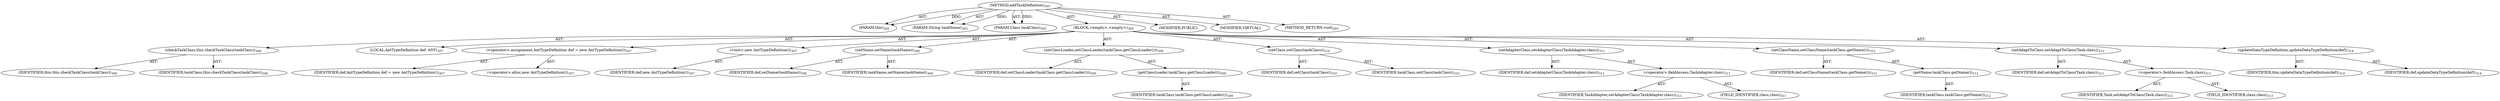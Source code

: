 digraph "addTaskDefinition" {  
"111669149707" [label = <(METHOD,addTaskDefinition)<SUB>305</SUB>> ]
"115964116999" [label = <(PARAM,this)<SUB>305</SUB>> ]
"115964117029" [label = <(PARAM,String taskName)<SUB>305</SUB>> ]
"115964117030" [label = <(PARAM,Class taskClass)<SUB>305</SUB>> ]
"25769803793" [label = <(BLOCK,&lt;empty&gt;,&lt;empty&gt;)<SUB>305</SUB>> ]
"30064771169" [label = <(checkTaskClass,this.checkTaskClass(taskClass))<SUB>306</SUB>> ]
"68719476745" [label = <(IDENTIFIER,this,this.checkTaskClass(taskClass))<SUB>306</SUB>> ]
"68719476847" [label = <(IDENTIFIER,taskClass,this.checkTaskClass(taskClass))<SUB>306</SUB>> ]
"94489280521" [label = <(LOCAL,AntTypeDefinition def: ANY)<SUB>307</SUB>> ]
"30064771170" [label = <(&lt;operator&gt;.assignment,AntTypeDefinition def = new AntTypeDefinition())<SUB>307</SUB>> ]
"68719476848" [label = <(IDENTIFIER,def,AntTypeDefinition def = new AntTypeDefinition())<SUB>307</SUB>> ]
"30064771171" [label = <(&lt;operator&gt;.alloc,new AntTypeDefinition())<SUB>307</SUB>> ]
"30064771172" [label = <(&lt;init&gt;,new AntTypeDefinition())<SUB>307</SUB>> ]
"68719476849" [label = <(IDENTIFIER,def,new AntTypeDefinition())<SUB>307</SUB>> ]
"30064771173" [label = <(setName,setName(taskName))<SUB>308</SUB>> ]
"68719476850" [label = <(IDENTIFIER,def,setName(taskName))<SUB>308</SUB>> ]
"68719476851" [label = <(IDENTIFIER,taskName,setName(taskName))<SUB>308</SUB>> ]
"30064771174" [label = <(setClassLoader,setClassLoader(taskClass.getClassLoader()))<SUB>309</SUB>> ]
"68719476852" [label = <(IDENTIFIER,def,setClassLoader(taskClass.getClassLoader()))<SUB>309</SUB>> ]
"30064771175" [label = <(getClassLoader,taskClass.getClassLoader())<SUB>309</SUB>> ]
"68719476853" [label = <(IDENTIFIER,taskClass,taskClass.getClassLoader())<SUB>309</SUB>> ]
"30064771176" [label = <(setClass,setClass(taskClass))<SUB>310</SUB>> ]
"68719476854" [label = <(IDENTIFIER,def,setClass(taskClass))<SUB>310</SUB>> ]
"68719476855" [label = <(IDENTIFIER,taskClass,setClass(taskClass))<SUB>310</SUB>> ]
"30064771177" [label = <(setAdapterClass,setAdapterClass(TaskAdapter.class))<SUB>311</SUB>> ]
"68719476856" [label = <(IDENTIFIER,def,setAdapterClass(TaskAdapter.class))<SUB>311</SUB>> ]
"30064771178" [label = <(&lt;operator&gt;.fieldAccess,TaskAdapter.class)<SUB>311</SUB>> ]
"68719476857" [label = <(IDENTIFIER,TaskAdapter,setAdapterClass(TaskAdapter.class))<SUB>311</SUB>> ]
"55834574873" [label = <(FIELD_IDENTIFIER,class,class)<SUB>311</SUB>> ]
"30064771179" [label = <(setClassName,setClassName(taskClass.getName()))<SUB>312</SUB>> ]
"68719476858" [label = <(IDENTIFIER,def,setClassName(taskClass.getName()))<SUB>312</SUB>> ]
"30064771180" [label = <(getName,taskClass.getName())<SUB>312</SUB>> ]
"68719476859" [label = <(IDENTIFIER,taskClass,taskClass.getName())<SUB>312</SUB>> ]
"30064771181" [label = <(setAdaptToClass,setAdaptToClass(Task.class))<SUB>313</SUB>> ]
"68719476860" [label = <(IDENTIFIER,def,setAdaptToClass(Task.class))<SUB>313</SUB>> ]
"30064771182" [label = <(&lt;operator&gt;.fieldAccess,Task.class)<SUB>313</SUB>> ]
"68719476861" [label = <(IDENTIFIER,Task,setAdaptToClass(Task.class))<SUB>313</SUB>> ]
"55834574874" [label = <(FIELD_IDENTIFIER,class,class)<SUB>313</SUB>> ]
"30064771183" [label = <(updateDataTypeDefinition,updateDataTypeDefinition(def))<SUB>314</SUB>> ]
"68719476746" [label = <(IDENTIFIER,this,updateDataTypeDefinition(def))<SUB>314</SUB>> ]
"68719476862" [label = <(IDENTIFIER,def,updateDataTypeDefinition(def))<SUB>314</SUB>> ]
"133143986209" [label = <(MODIFIER,PUBLIC)> ]
"133143986210" [label = <(MODIFIER,VIRTUAL)> ]
"128849018891" [label = <(METHOD_RETURN,void)<SUB>305</SUB>> ]
  "111669149707" -> "115964116999"  [ label = "AST: "] 
  "111669149707" -> "115964117029"  [ label = "AST: "] 
  "111669149707" -> "115964117030"  [ label = "AST: "] 
  "111669149707" -> "25769803793"  [ label = "AST: "] 
  "111669149707" -> "133143986209"  [ label = "AST: "] 
  "111669149707" -> "133143986210"  [ label = "AST: "] 
  "111669149707" -> "128849018891"  [ label = "AST: "] 
  "25769803793" -> "30064771169"  [ label = "AST: "] 
  "25769803793" -> "94489280521"  [ label = "AST: "] 
  "25769803793" -> "30064771170"  [ label = "AST: "] 
  "25769803793" -> "30064771172"  [ label = "AST: "] 
  "25769803793" -> "30064771173"  [ label = "AST: "] 
  "25769803793" -> "30064771174"  [ label = "AST: "] 
  "25769803793" -> "30064771176"  [ label = "AST: "] 
  "25769803793" -> "30064771177"  [ label = "AST: "] 
  "25769803793" -> "30064771179"  [ label = "AST: "] 
  "25769803793" -> "30064771181"  [ label = "AST: "] 
  "25769803793" -> "30064771183"  [ label = "AST: "] 
  "30064771169" -> "68719476745"  [ label = "AST: "] 
  "30064771169" -> "68719476847"  [ label = "AST: "] 
  "30064771170" -> "68719476848"  [ label = "AST: "] 
  "30064771170" -> "30064771171"  [ label = "AST: "] 
  "30064771172" -> "68719476849"  [ label = "AST: "] 
  "30064771173" -> "68719476850"  [ label = "AST: "] 
  "30064771173" -> "68719476851"  [ label = "AST: "] 
  "30064771174" -> "68719476852"  [ label = "AST: "] 
  "30064771174" -> "30064771175"  [ label = "AST: "] 
  "30064771175" -> "68719476853"  [ label = "AST: "] 
  "30064771176" -> "68719476854"  [ label = "AST: "] 
  "30064771176" -> "68719476855"  [ label = "AST: "] 
  "30064771177" -> "68719476856"  [ label = "AST: "] 
  "30064771177" -> "30064771178"  [ label = "AST: "] 
  "30064771178" -> "68719476857"  [ label = "AST: "] 
  "30064771178" -> "55834574873"  [ label = "AST: "] 
  "30064771179" -> "68719476858"  [ label = "AST: "] 
  "30064771179" -> "30064771180"  [ label = "AST: "] 
  "30064771180" -> "68719476859"  [ label = "AST: "] 
  "30064771181" -> "68719476860"  [ label = "AST: "] 
  "30064771181" -> "30064771182"  [ label = "AST: "] 
  "30064771182" -> "68719476861"  [ label = "AST: "] 
  "30064771182" -> "55834574874"  [ label = "AST: "] 
  "30064771183" -> "68719476746"  [ label = "AST: "] 
  "30064771183" -> "68719476862"  [ label = "AST: "] 
  "111669149707" -> "115964116999"  [ label = "DDG: "] 
  "111669149707" -> "115964117029"  [ label = "DDG: "] 
  "111669149707" -> "115964117030"  [ label = "DDG: "] 
}
